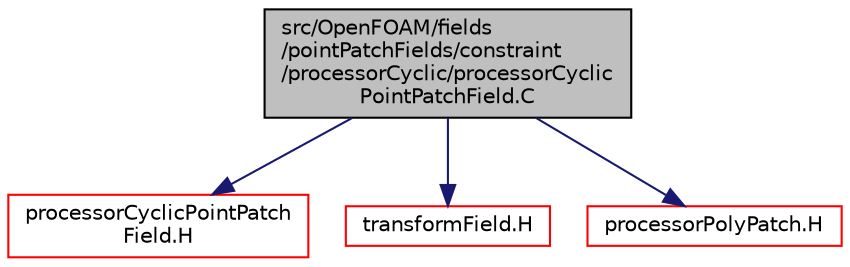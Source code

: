 digraph "src/OpenFOAM/fields/pointPatchFields/constraint/processorCyclic/processorCyclicPointPatchField.C"
{
  bgcolor="transparent";
  edge [fontname="Helvetica",fontsize="10",labelfontname="Helvetica",labelfontsize="10"];
  node [fontname="Helvetica",fontsize="10",shape=record];
  Node0 [label="src/OpenFOAM/fields\l/pointPatchFields/constraint\l/processorCyclic/processorCyclic\lPointPatchField.C",height=0.2,width=0.4,color="black", fillcolor="grey75", style="filled", fontcolor="black"];
  Node0 -> Node1 [color="midnightblue",fontsize="10",style="solid",fontname="Helvetica"];
  Node1 [label="processorCyclicPointPatch\lField.H",height=0.2,width=0.4,color="red",URL="$a10742.html"];
  Node0 -> Node273 [color="midnightblue",fontsize="10",style="solid",fontname="Helvetica"];
  Node273 [label="transformField.H",height=0.2,width=0.4,color="red",URL="$a10448.html",tooltip="Spatial transformation functions for primitive fields. "];
  Node0 -> Node214 [color="midnightblue",fontsize="10",style="solid",fontname="Helvetica"];
  Node214 [label="processorPolyPatch.H",height=0.2,width=0.4,color="red",URL="$a12485.html"];
}
